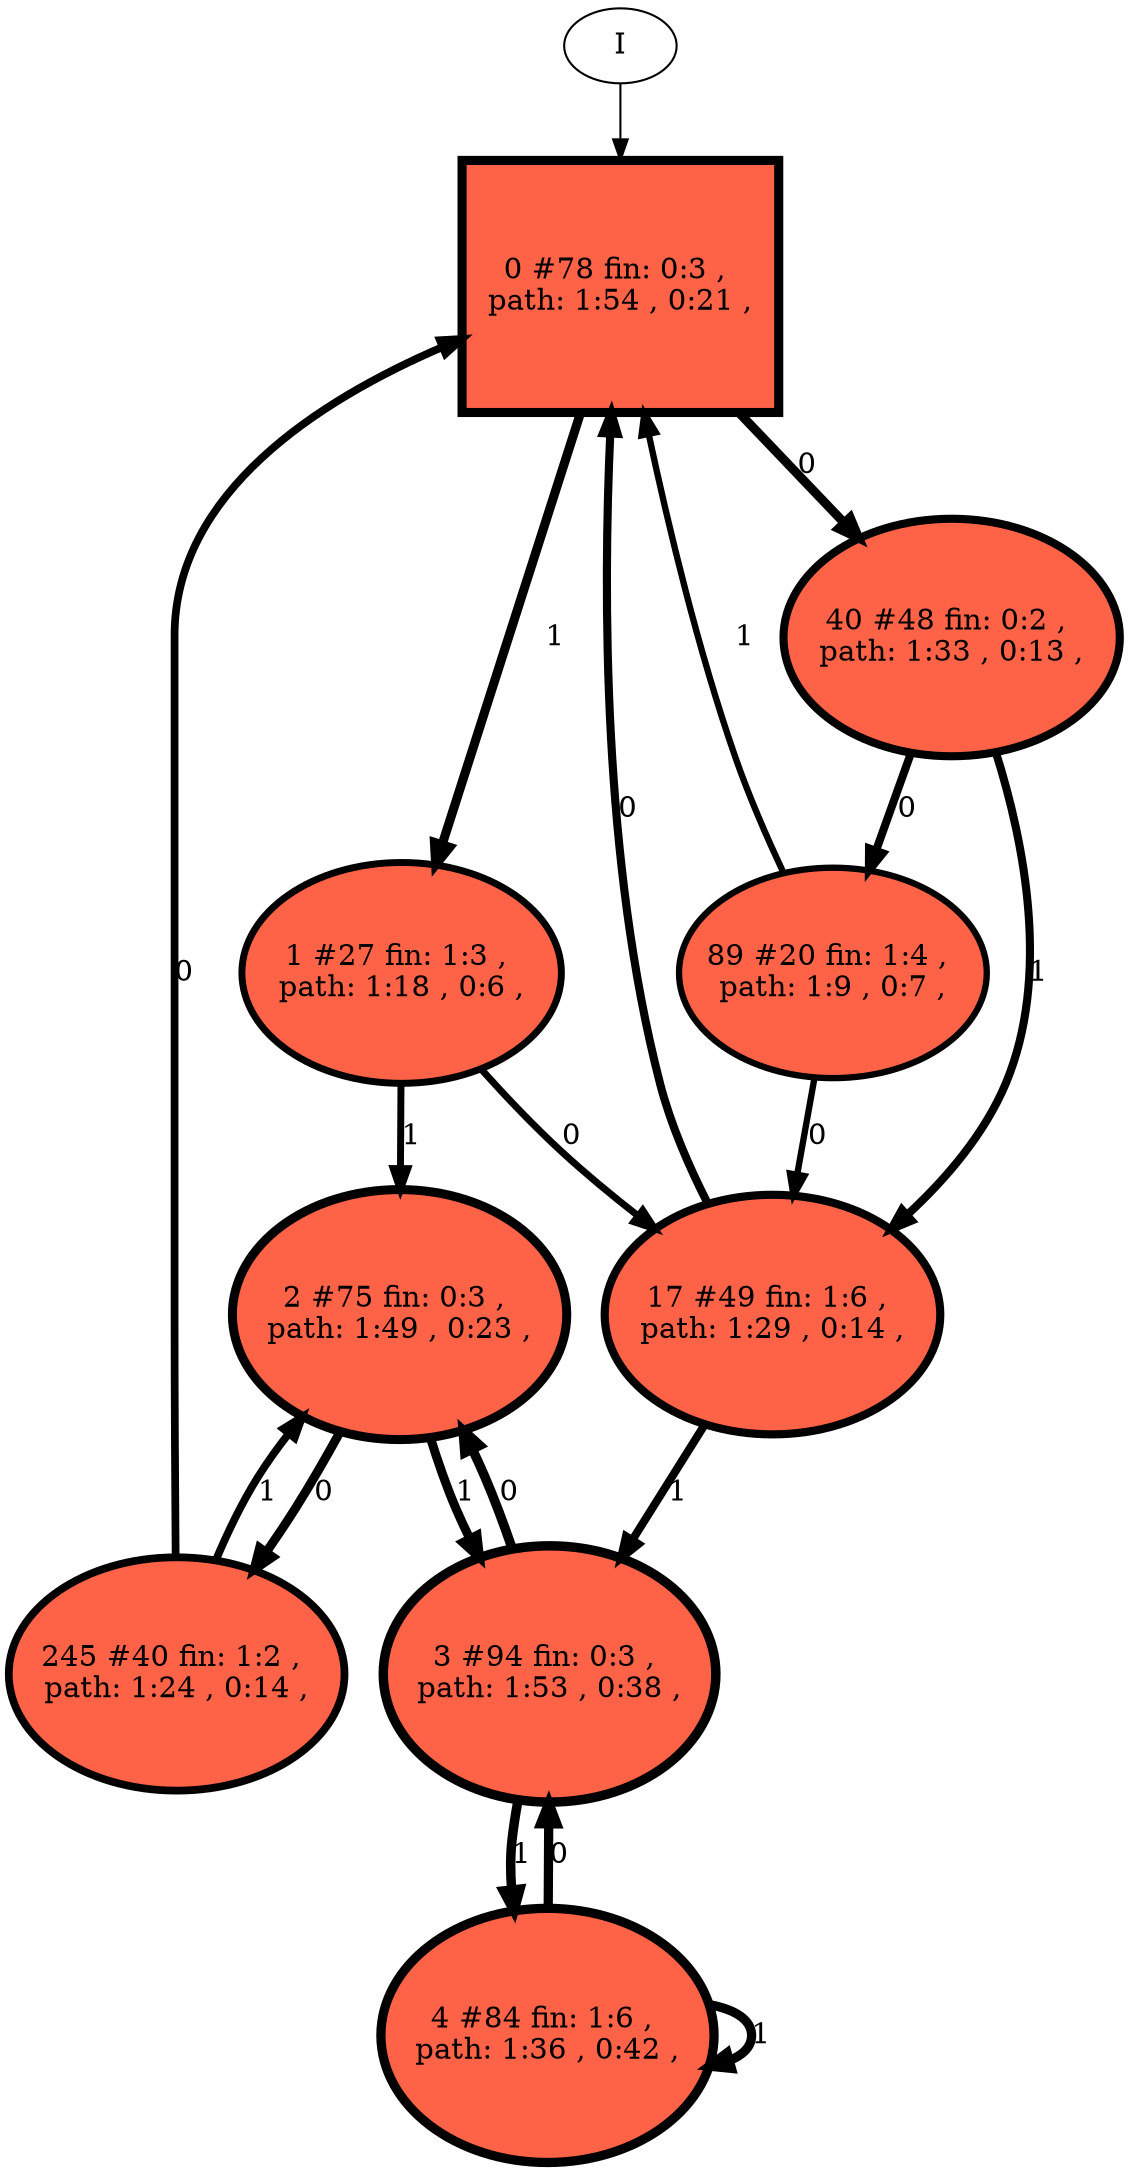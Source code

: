 // produced with flexfringe // 
digraph DFA {
	0 [label="root" shape=box];
		I -> 0;
	0 [ label="0 #78 fin: 0:3 , 
 path: 1:54 , 0:21 , " , style=filled, fillcolor="tomato", width=1.68073, height=1.68073, penwidth=4.36945];
		0 -> 1 [label="1 " , penwidth=4.36945 ];
		0 -> 40 [label="0 " , penwidth=4.36945 ];
	1 [ label="1 #27 fin: 1:3 , 
 path: 1:18 , 0:6 , " , style=filled, fillcolor="tomato", width=1.46608, height=1.46608, penwidth=3.3322];
		1 -> 2 [label="1 " , penwidth=3.3322 ];
		1 -> 17 [label="0 " , penwidth=3.3322 ];
	40 [ label="40 #48 fin: 0:2 , 
 path: 1:33 , 0:13 , " , style=filled, fillcolor="tomato", width=1.58756, height=1.58756, penwidth=3.89182];
		40 -> 17 [label="1 " , penwidth=3.89182 ];
		40 -> 89 [label="0 " , penwidth=3.89182 ];
	2 [ label="2 #75 fin: 0:3 , 
 path: 1:49 , 0:23 , " , style=filled, fillcolor="tomato", width=1.67349, height=1.67349, penwidth=4.33073];
		2 -> 3 [label="1 " , penwidth=4.33073 ];
		2 -> 245 [label="0 " , penwidth=4.33073 ];
	17 [ label="17 #49 fin: 1:6 , 
 path: 1:29 , 0:14 , " , style=filled, fillcolor="tomato", width=1.59169, height=1.59169, penwidth=3.91202];
		17 -> 3 [label="1 " , penwidth=3.91202 ];
		17 -> 0 [label="0 " , penwidth=3.91202 ];
	89 [ label="89 #20 fin: 1:4 , 
 path: 1:9 , 0:7 , " , style=filled, fillcolor="tomato", width=1.39736, height=1.39736, penwidth=3.04452];
		89 -> 0 [label="1 " , penwidth=3.04452 ];
		89 -> 17 [label="0 " , penwidth=3.04452 ];
	3 [ label="3 #94 fin: 0:3 , 
 path: 1:53 , 0:38 , " , style=filled, fillcolor="tomato", width=1.7145, height=1.7145, penwidth=4.55388];
		3 -> 4 [label="1 " , penwidth=4.55388 ];
		3 -> 2 [label="0 " , penwidth=4.55388 ];
	245 [ label="245 #40 fin: 1:2 , 
 path: 1:24 , 0:14 , " , style=filled, fillcolor="tomato", width=1.55045, height=1.55045, penwidth=3.71357];
		245 -> 2 [label="1 " , penwidth=3.71357 ];
		245 -> 0 [label="0 " , penwidth=3.71357 ];
	4 [ label="4 #84 fin: 1:6 , 
 path: 1:36 , 0:42 , " , style=filled, fillcolor="tomato", width=1.69427, height=1.69427, penwidth=4.44265];
		4 -> 4 [label="1 " , penwidth=4.44265 ];
		4 -> 3 [label="0 " , penwidth=4.44265 ];
}
